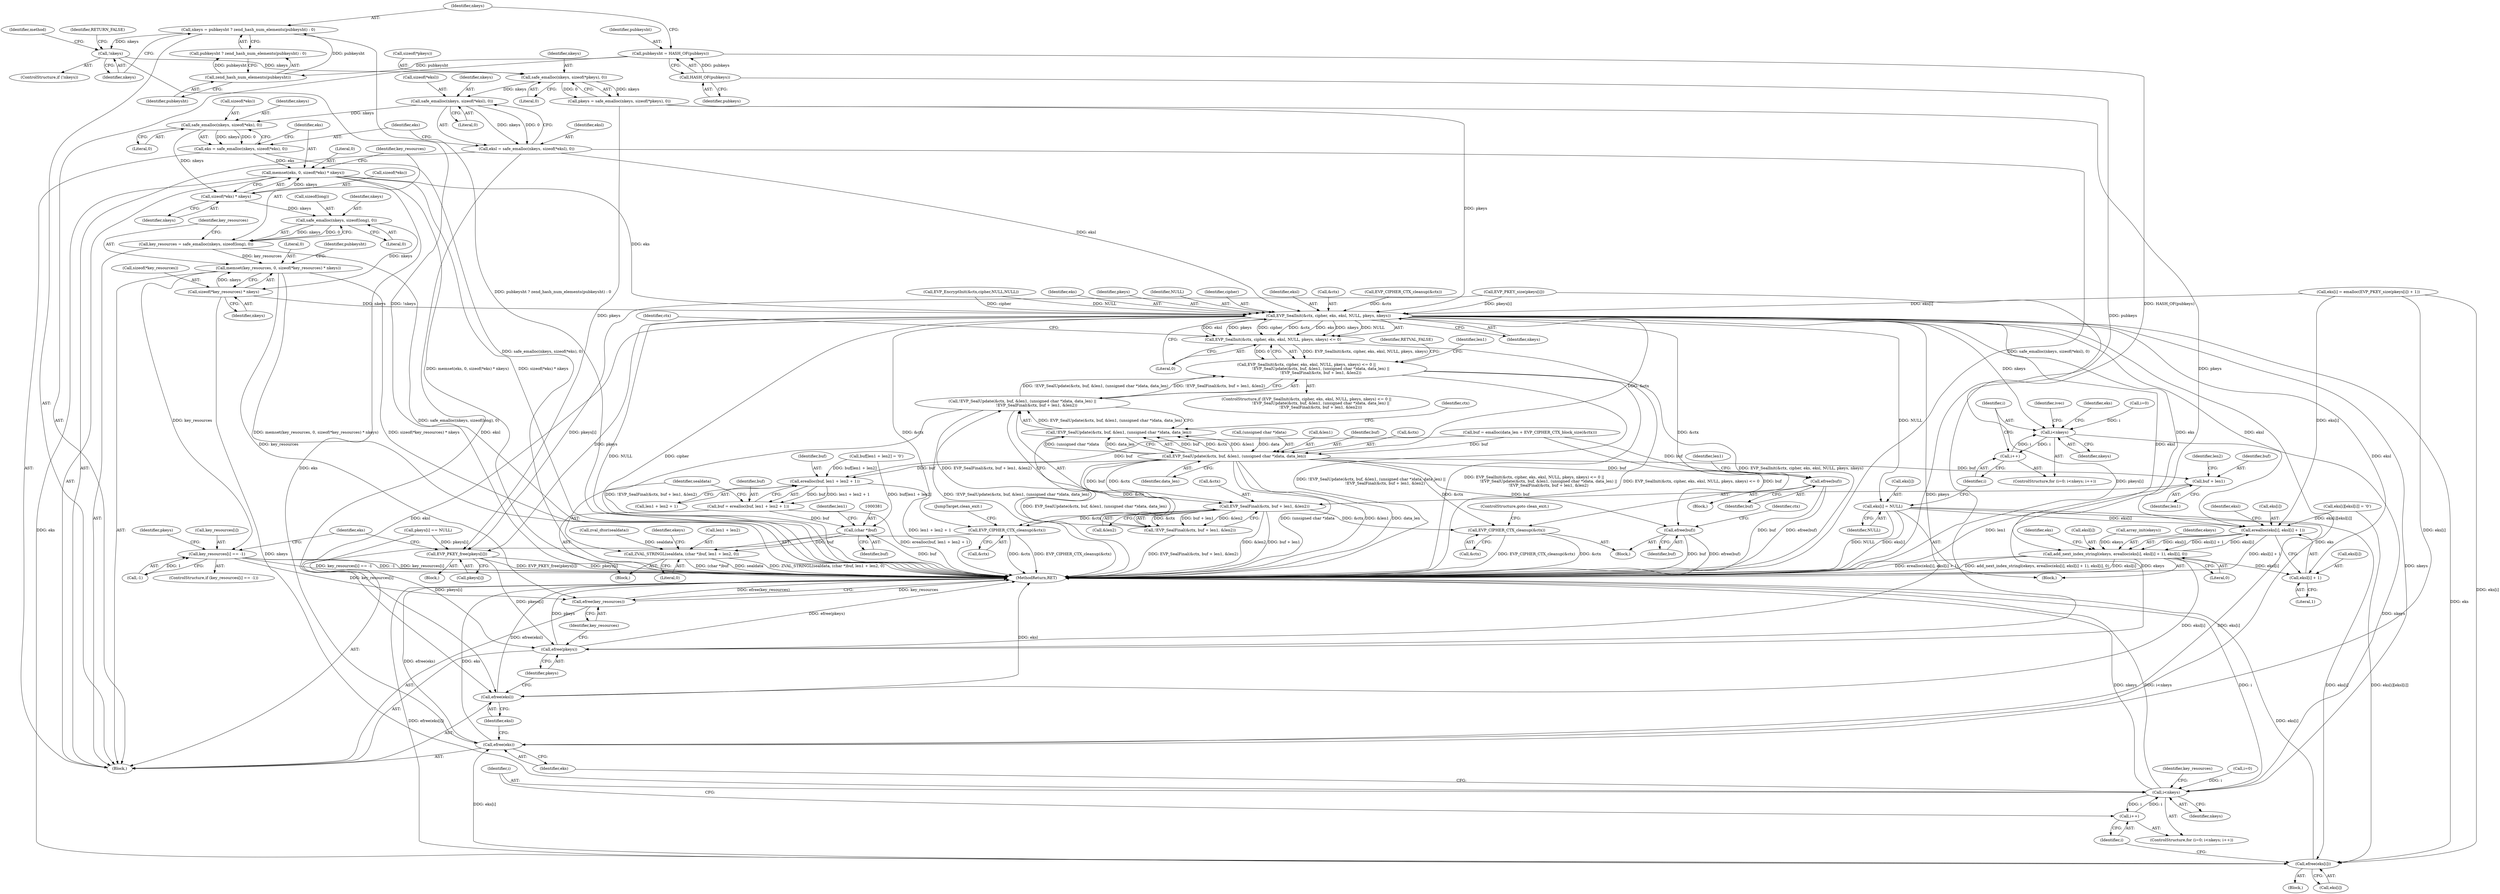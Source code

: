 digraph "0_php_89637c6b41b510c20d262c17483f582f115c66d6@API" {
"1000190" [label="(Call,safe_emalloc(nkeys, sizeof(*eksl), 0))"];
"1000182" [label="(Call,safe_emalloc(nkeys, sizeof(*pkeys), 0))"];
"1000152" [label="(Call,!nkeys)"];
"1000144" [label="(Call,nkeys = pubkeysht ? zend_hash_num_elements(pubkeysht) : 0)"];
"1000148" [label="(Call,zend_hash_num_elements(pubkeysht))"];
"1000140" [label="(Call,pubkeysht = HASH_OF(pubkeys))"];
"1000142" [label="(Call,HASH_OF(pubkeys))"];
"1000188" [label="(Call,eksl = safe_emalloc(nkeys, sizeof(*eksl), 0))"];
"1000314" [label="(Call,EVP_SealInit(&ctx, cipher, eks, eksl, NULL, pkeys, nkeys))"];
"1000313" [label="(Call,EVP_SealInit(&ctx, cipher, eks, eksl, NULL, pkeys, nkeys) <= 0)"];
"1000312" [label="(Call,EVP_SealInit(&ctx, cipher, eks, eksl, NULL, pkeys, nkeys) <= 0 ||\n                       !EVP_SealUpdate(&ctx, buf, &len1, (unsigned char *)data, data_len) ||\n                       !EVP_SealFinal(&ctx, buf + len1, &len2))"];
"1000326" [label="(Call,EVP_SealUpdate(&ctx, buf, &len1, (unsigned char *)data, data_len))"];
"1000325" [label="(Call,!EVP_SealUpdate(&ctx, buf, &len1, (unsigned char *)data, data_len))"];
"1000324" [label="(Call,!EVP_SealUpdate(&ctx, buf, &len1, (unsigned char *)data, data_len) ||\n                       !EVP_SealFinal(&ctx, buf + len1, &len2))"];
"1000337" [label="(Call,EVP_SealFinal(&ctx, buf + len1, &len2))"];
"1000336" [label="(Call,!EVP_SealFinal(&ctx, buf + len1, &len2))"];
"1000349" [label="(Call,EVP_CIPHER_CTX_cleanup(&ctx))"];
"1000464" [label="(Call,EVP_CIPHER_CTX_cleanup(&ctx))"];
"1000340" [label="(Call,buf + len1)"];
"1000347" [label="(Call,efree(buf))"];
"1000371" [label="(Call,erealloc(buf, len1 + len2 + 1))"];
"1000369" [label="(Call,buf = erealloc(buf, len1 + len2 + 1))"];
"1000380" [label="(Call,(char *)buf)"];
"1000378" [label="(Call,ZVAL_STRINGL(sealdata, (char *)buf, len1 + len2, 0))"];
"1000458" [label="(Call,efree(buf))"];
"1000395" [label="(Call,i<nkeys)"];
"1000398" [label="(Call,i++)"];
"1000472" [label="(Call,i<nkeys)"];
"1000475" [label="(Call,i++)"];
"1000412" [label="(Call,erealloc(eks[i], eksl[i] + 1))"];
"1000410" [label="(Call,add_next_index_stringl(ekeys, erealloc(eks[i], eksl[i] + 1), eksl[i], 0))"];
"1000416" [label="(Call,eksl[i] + 1)"];
"1000501" [label="(Call,efree(eksl))"];
"1000425" [label="(Call,eks[i] = NULL)"];
"1000495" [label="(Call,efree(eks[i]))"];
"1000499" [label="(Call,efree(eks))"];
"1000486" [label="(Call,EVP_PKEY_free(pkeys[i]))"];
"1000503" [label="(Call,efree(pkeys))"];
"1000198" [label="(Call,safe_emalloc(nkeys, sizeof(*eks), 0))"];
"1000196" [label="(Call,eks = safe_emalloc(nkeys, sizeof(*eks), 0))"];
"1000204" [label="(Call,memset(eks, 0, sizeof(*eks) * nkeys))"];
"1000207" [label="(Call,sizeof(*eks) * nkeys)"];
"1000214" [label="(Call,safe_emalloc(nkeys, sizeof(long), 0))"];
"1000212" [label="(Call,key_resources = safe_emalloc(nkeys, sizeof(long), 0))"];
"1000219" [label="(Call,memset(key_resources, 0, sizeof(*key_resources) * nkeys))"];
"1000479" [label="(Call,key_resources[i] == -1)"];
"1000505" [label="(Call,efree(key_resources))"];
"1000222" [label="(Call,sizeof(*key_resources) * nkeys)"];
"1000494" [label="(Block,)"];
"1000318" [label="(Identifier,eks)"];
"1000349" [label="(Call,EVP_CIPHER_CTX_cleanup(&ctx))"];
"1000488" [label="(Identifier,pkeys)"];
"1000416" [label="(Call,eksl[i] + 1)"];
"1000427" [label="(Identifier,eks)"];
"1000321" [label="(Identifier,pkeys)"];
"1000384" [label="(Identifier,len1)"];
"1000479" [label="(Call,key_resources[i] == -1)"];
"1000324" [label="(Call,!EVP_SealUpdate(&ctx, buf, &len1, (unsigned char *)data, data_len) ||\n                       !EVP_SealFinal(&ctx, buf + len1, &len2))"];
"1000325" [label="(Call,!EVP_SealUpdate(&ctx, buf, &len1, (unsigned char *)data, data_len))"];
"1000328" [label="(Identifier,ctx)"];
"1000420" [label="(Literal,1)"];
"1000149" [label="(Identifier,pubkeysht)"];
"1000337" [label="(Call,EVP_SealFinal(&ctx, buf + len1, &len2))"];
"1000398" [label="(Call,i++)"];
"1000502" [label="(Identifier,eksl)"];
"1000206" [label="(Literal,0)"];
"1000348" [label="(Identifier,buf)"];
"1000182" [label="(Call,safe_emalloc(nkeys, sizeof(*pkeys), 0))"];
"1000312" [label="(Call,EVP_SealInit(&ctx, cipher, eks, eksl, NULL, pkeys, nkeys) <= 0 ||\n                       !EVP_SealUpdate(&ctx, buf, &len1, (unsigned char *)data, data_len) ||\n                       !EVP_SealFinal(&ctx, buf + len1, &len2))"];
"1000343" [label="(Call,&len2)"];
"1000157" [label="(Identifier,method)"];
"1000397" [label="(Identifier,nkeys)"];
"1000496" [label="(Call,eks[i])"];
"1000311" [label="(ControlStructure,if (EVP_SealInit(&ctx, cipher, eks, eksl, NULL, pkeys, nkeys) <= 0 ||\n                       !EVP_SealUpdate(&ctx, buf, &len1, (unsigned char *)data, data_len) ||\n                       !EVP_SealFinal(&ctx, buf + len1, &len2)))"];
"1000344" [label="(Identifier,len2)"];
"1000506" [label="(Identifier,key_resources)"];
"1000313" [label="(Call,EVP_SealInit(&ctx, cipher, eks, eksl, NULL, pkeys, nkeys) <= 0)"];
"1000211" [label="(Identifier,nkeys)"];
"1000382" [label="(Identifier,buf)"];
"1000421" [label="(Call,eksl[i])"];
"1000472" [label="(Call,i<nkeys)"];
"1000467" [label="(JumpTarget,clean_exit:)"];
"1000221" [label="(Literal,0)"];
"1000219" [label="(Call,memset(key_resources, 0, sizeof(*key_resources) * nkeys))"];
"1000199" [label="(Identifier,nkeys)"];
"1000320" [label="(Identifier,NULL)"];
"1000495" [label="(Call,efree(eks[i]))"];
"1000183" [label="(Identifier,nkeys)"];
"1000204" [label="(Call,memset(eks, 0, sizeof(*eks) * nkeys))"];
"1000485" [label="(Block,)"];
"1000184" [label="(Call,sizeof(*pkeys))"];
"1000144" [label="(Call,nkeys = pubkeysht ? zend_hash_num_elements(pubkeysht) : 0)"];
"1000400" [label="(Block,)"];
"1000146" [label="(Call,pubkeysht ? zend_hash_num_elements(pubkeysht) : 0)"];
"1000352" [label="(ControlStructure,goto clean_exit;)"];
"1000323" [label="(Literal,0)"];
"1000425" [label="(Call,eks[i] = NULL)"];
"1000338" [label="(Call,&ctx)"];
"1000392" [label="(Call,i=0)"];
"1000226" [label="(Identifier,nkeys)"];
"1000422" [label="(Identifier,eksl)"];
"1000369" [label="(Call,buf = erealloc(buf, len1 + len2 + 1))"];
"1000317" [label="(Identifier,cipher)"];
"1000459" [label="(Identifier,buf)"];
"1000410" [label="(Call,add_next_index_stringl(ekeys, erealloc(eks[i], eksl[i] + 1), eksl[i], 0))"];
"1000473" [label="(Identifier,i)"];
"1000196" [label="(Call,eks = safe_emalloc(nkeys, sizeof(*eks), 0))"];
"1000203" [label="(Literal,0)"];
"1000432" [label="(Identifier,ivec)"];
"1000255" [label="(Call,eks[i] = emalloc(EVP_PKEY_size(pkeys[i]) + 1))"];
"1000187" [label="(Literal,0)"];
"1000413" [label="(Call,eks[i])"];
"1000332" [label="(Call,(unsigned char *)data)"];
"1000481" [label="(Identifier,key_resources)"];
"1000228" [label="(Identifier,pubkeysht)"];
"1000190" [label="(Call,safe_emalloc(nkeys, sizeof(*eksl), 0))"];
"1000350" [label="(Call,&ctx)"];
"1000360" [label="(Call,zval_dtor(sealdata))"];
"1000339" [label="(Identifier,ctx)"];
"1000500" [label="(Identifier,eks)"];
"1000356" [label="(Identifier,len1)"];
"1000396" [label="(Identifier,i)"];
"1000153" [label="(Identifier,nkeys)"];
"1000370" [label="(Identifier,buf)"];
"1000223" [label="(Call,sizeof(*key_resources))"];
"1000486" [label="(Call,EVP_PKEY_free(pkeys[i]))"];
"1000501" [label="(Call,efree(eksl))"];
"1000300" [label="(Call,buf = emalloc(data_len + EVP_CIPHER_CTX_block_size(&ctx)))"];
"1000330" [label="(Call,&len1)"];
"1000107" [label="(Block,)"];
"1000188" [label="(Call,eksl = safe_emalloc(nkeys, sizeof(*eksl), 0))"];
"1000388" [label="(Identifier,ekeys)"];
"1000180" [label="(Call,pkeys = safe_emalloc(nkeys, sizeof(*pkeys), 0))"];
"1000215" [label="(Identifier,nkeys)"];
"1000373" [label="(Call,len1 + len2 + 1)"];
"1000483" [label="(Call,-1)"];
"1000468" [label="(ControlStructure,for (i=0; i<nkeys; i++))"];
"1000208" [label="(Call,sizeof(*eks))"];
"1000426" [label="(Call,eks[i])"];
"1000218" [label="(Literal,0)"];
"1000345" [label="(Block,)"];
"1000314" [label="(Call,EVP_SealInit(&ctx, cipher, eks, eksl, NULL, pkeys, nkeys))"];
"1000386" [label="(Literal,0)"];
"1000362" [label="(Call,buf[len1 + len2] = '\0')"];
"1000347" [label="(Call,efree(buf))"];
"1000399" [label="(Identifier,i)"];
"1000505" [label="(Call,efree(key_resources))"];
"1000335" [label="(Identifier,data_len)"];
"1000424" [label="(Literal,0)"];
"1000336" [label="(Call,!EVP_SealFinal(&ctx, buf + len1, &len2))"];
"1000155" [label="(Identifier,RETURN_FALSE)"];
"1000213" [label="(Identifier,key_resources)"];
"1000145" [label="(Identifier,nkeys)"];
"1000342" [label="(Identifier,len1)"];
"1000319" [label="(Identifier,eksl)"];
"1000315" [label="(Call,&ctx)"];
"1000200" [label="(Call,sizeof(*eks))"];
"1000476" [label="(Identifier,i)"];
"1000401" [label="(Call,eks[i][eksl[i]] = '\0')"];
"1000503" [label="(Call,efree(pkeys))"];
"1000261" [label="(Call,EVP_PKEY_size(pkeys[i]))"];
"1000359" [label="(Block,)"];
"1000212" [label="(Call,key_resources = safe_emalloc(nkeys, sizeof(long), 0))"];
"1000152" [label="(Call,!nkeys)"];
"1000389" [label="(Call,array_init(ekeys))"];
"1000220" [label="(Identifier,key_resources)"];
"1000341" [label="(Identifier,buf)"];
"1000457" [label="(Block,)"];
"1000462" [label="(Identifier,len1)"];
"1000480" [label="(Call,key_resources[i])"];
"1000195" [label="(Literal,0)"];
"1000412" [label="(Call,erealloc(eks[i], eksl[i] + 1))"];
"1000465" [label="(Call,&ctx)"];
"1000475" [label="(Call,i++)"];
"1000205" [label="(Identifier,eks)"];
"1000247" [label="(Call,pkeys[i] == NULL)"];
"1000140" [label="(Call,pubkeysht = HASH_OF(pubkeys))"];
"1000417" [label="(Call,eksl[i])"];
"1000192" [label="(Call,sizeof(*eksl))"];
"1000391" [label="(ControlStructure,for (i=0; i<nkeys; i++))"];
"1000222" [label="(Call,sizeof(*key_resources) * nkeys)"];
"1000207" [label="(Call,sizeof(*eks) * nkeys)"];
"1000216" [label="(Call,sizeof(long))"];
"1000458" [label="(Call,efree(buf))"];
"1000346" [label="(Identifier,RETVAL_FALSE)"];
"1000429" [label="(Identifier,NULL)"];
"1000411" [label="(Identifier,ekeys)"];
"1000379" [label="(Identifier,sealdata)"];
"1000329" [label="(Identifier,buf)"];
"1000372" [label="(Identifier,buf)"];
"1000492" [label="(Identifier,eks)"];
"1000499" [label="(Call,efree(eks))"];
"1000340" [label="(Call,buf + len1)"];
"1000507" [label="(MethodReturn,RET)"];
"1000322" [label="(Identifier,nkeys)"];
"1000198" [label="(Call,safe_emalloc(nkeys, sizeof(*eks), 0))"];
"1000504" [label="(Identifier,pkeys)"];
"1000141" [label="(Identifier,pubkeysht)"];
"1000351" [label="(Identifier,ctx)"];
"1000487" [label="(Call,pkeys[i])"];
"1000404" [label="(Identifier,eks)"];
"1000469" [label="(Call,i=0)"];
"1000326" [label="(Call,EVP_SealUpdate(&ctx, buf, &len1, (unsigned char *)data, data_len))"];
"1000148" [label="(Call,zend_hash_num_elements(pubkeysht))"];
"1000197" [label="(Identifier,eks)"];
"1000371" [label="(Call,erealloc(buf, len1 + len2 + 1))"];
"1000378" [label="(Call,ZVAL_STRINGL(sealdata, (char *)buf, len1 + len2, 0))"];
"1000464" [label="(Call,EVP_CIPHER_CTX_cleanup(&ctx))"];
"1000380" [label="(Call,(char *)buf)"];
"1000189" [label="(Identifier,eksl)"];
"1000151" [label="(ControlStructure,if (!nkeys))"];
"1000214" [label="(Call,safe_emalloc(nkeys, sizeof(long), 0))"];
"1000478" [label="(ControlStructure,if (key_resources[i] == -1))"];
"1000142" [label="(Call,HASH_OF(pubkeys))"];
"1000143" [label="(Identifier,pubkeys)"];
"1000395" [label="(Call,i<nkeys)"];
"1000383" [label="(Call,len1 + len2)"];
"1000327" [label="(Call,&ctx)"];
"1000474" [label="(Identifier,nkeys)"];
"1000308" [label="(Call,EVP_CIPHER_CTX_cleanup(&ctx))"];
"1000274" [label="(Call,EVP_EncryptInit(&ctx,cipher,NULL,NULL))"];
"1000191" [label="(Identifier,nkeys)"];
"1000190" -> "1000188"  [label="AST: "];
"1000190" -> "1000195"  [label="CFG: "];
"1000191" -> "1000190"  [label="AST: "];
"1000192" -> "1000190"  [label="AST: "];
"1000195" -> "1000190"  [label="AST: "];
"1000188" -> "1000190"  [label="CFG: "];
"1000190" -> "1000188"  [label="DDG: nkeys"];
"1000190" -> "1000188"  [label="DDG: 0"];
"1000182" -> "1000190"  [label="DDG: nkeys"];
"1000190" -> "1000198"  [label="DDG: nkeys"];
"1000182" -> "1000180"  [label="AST: "];
"1000182" -> "1000187"  [label="CFG: "];
"1000183" -> "1000182"  [label="AST: "];
"1000184" -> "1000182"  [label="AST: "];
"1000187" -> "1000182"  [label="AST: "];
"1000180" -> "1000182"  [label="CFG: "];
"1000182" -> "1000180"  [label="DDG: nkeys"];
"1000182" -> "1000180"  [label="DDG: 0"];
"1000152" -> "1000182"  [label="DDG: nkeys"];
"1000152" -> "1000151"  [label="AST: "];
"1000152" -> "1000153"  [label="CFG: "];
"1000153" -> "1000152"  [label="AST: "];
"1000155" -> "1000152"  [label="CFG: "];
"1000157" -> "1000152"  [label="CFG: "];
"1000152" -> "1000507"  [label="DDG: !nkeys"];
"1000144" -> "1000152"  [label="DDG: nkeys"];
"1000144" -> "1000107"  [label="AST: "];
"1000144" -> "1000146"  [label="CFG: "];
"1000145" -> "1000144"  [label="AST: "];
"1000146" -> "1000144"  [label="AST: "];
"1000153" -> "1000144"  [label="CFG: "];
"1000144" -> "1000507"  [label="DDG: pubkeysht ? zend_hash_num_elements(pubkeysht) : 0"];
"1000148" -> "1000144"  [label="DDG: pubkeysht"];
"1000148" -> "1000146"  [label="AST: "];
"1000148" -> "1000149"  [label="CFG: "];
"1000149" -> "1000148"  [label="AST: "];
"1000146" -> "1000148"  [label="CFG: "];
"1000148" -> "1000146"  [label="DDG: pubkeysht"];
"1000140" -> "1000148"  [label="DDG: pubkeysht"];
"1000140" -> "1000107"  [label="AST: "];
"1000140" -> "1000142"  [label="CFG: "];
"1000141" -> "1000140"  [label="AST: "];
"1000142" -> "1000140"  [label="AST: "];
"1000145" -> "1000140"  [label="CFG: "];
"1000140" -> "1000507"  [label="DDG: HASH_OF(pubkeys)"];
"1000142" -> "1000140"  [label="DDG: pubkeys"];
"1000142" -> "1000143"  [label="CFG: "];
"1000143" -> "1000142"  [label="AST: "];
"1000142" -> "1000507"  [label="DDG: pubkeys"];
"1000188" -> "1000107"  [label="AST: "];
"1000189" -> "1000188"  [label="AST: "];
"1000197" -> "1000188"  [label="CFG: "];
"1000188" -> "1000507"  [label="DDG: safe_emalloc(nkeys, sizeof(*eksl), 0)"];
"1000188" -> "1000314"  [label="DDG: eksl"];
"1000188" -> "1000501"  [label="DDG: eksl"];
"1000314" -> "1000313"  [label="AST: "];
"1000314" -> "1000322"  [label="CFG: "];
"1000315" -> "1000314"  [label="AST: "];
"1000317" -> "1000314"  [label="AST: "];
"1000318" -> "1000314"  [label="AST: "];
"1000319" -> "1000314"  [label="AST: "];
"1000320" -> "1000314"  [label="AST: "];
"1000321" -> "1000314"  [label="AST: "];
"1000322" -> "1000314"  [label="AST: "];
"1000323" -> "1000314"  [label="CFG: "];
"1000314" -> "1000507"  [label="DDG: NULL"];
"1000314" -> "1000507"  [label="DDG: cipher"];
"1000314" -> "1000313"  [label="DDG: eksl"];
"1000314" -> "1000313"  [label="DDG: pkeys"];
"1000314" -> "1000313"  [label="DDG: cipher"];
"1000314" -> "1000313"  [label="DDG: &ctx"];
"1000314" -> "1000313"  [label="DDG: eks"];
"1000314" -> "1000313"  [label="DDG: nkeys"];
"1000314" -> "1000313"  [label="DDG: NULL"];
"1000308" -> "1000314"  [label="DDG: &ctx"];
"1000274" -> "1000314"  [label="DDG: cipher"];
"1000274" -> "1000314"  [label="DDG: NULL"];
"1000204" -> "1000314"  [label="DDG: eks"];
"1000255" -> "1000314"  [label="DDG: eks[i]"];
"1000180" -> "1000314"  [label="DDG: pkeys"];
"1000261" -> "1000314"  [label="DDG: pkeys[i]"];
"1000222" -> "1000314"  [label="DDG: nkeys"];
"1000314" -> "1000326"  [label="DDG: &ctx"];
"1000314" -> "1000349"  [label="DDG: &ctx"];
"1000314" -> "1000395"  [label="DDG: nkeys"];
"1000314" -> "1000412"  [label="DDG: eks"];
"1000314" -> "1000412"  [label="DDG: eksl"];
"1000314" -> "1000416"  [label="DDG: eksl"];
"1000314" -> "1000410"  [label="DDG: eksl"];
"1000314" -> "1000425"  [label="DDG: NULL"];
"1000314" -> "1000464"  [label="DDG: &ctx"];
"1000314" -> "1000472"  [label="DDG: nkeys"];
"1000314" -> "1000486"  [label="DDG: pkeys"];
"1000314" -> "1000495"  [label="DDG: eks"];
"1000314" -> "1000499"  [label="DDG: eks"];
"1000314" -> "1000501"  [label="DDG: eksl"];
"1000314" -> "1000503"  [label="DDG: pkeys"];
"1000313" -> "1000312"  [label="AST: "];
"1000313" -> "1000323"  [label="CFG: "];
"1000323" -> "1000313"  [label="AST: "];
"1000328" -> "1000313"  [label="CFG: "];
"1000312" -> "1000313"  [label="CFG: "];
"1000313" -> "1000507"  [label="DDG: EVP_SealInit(&ctx, cipher, eks, eksl, NULL, pkeys, nkeys)"];
"1000313" -> "1000312"  [label="DDG: EVP_SealInit(&ctx, cipher, eks, eksl, NULL, pkeys, nkeys)"];
"1000313" -> "1000312"  [label="DDG: 0"];
"1000312" -> "1000311"  [label="AST: "];
"1000312" -> "1000324"  [label="CFG: "];
"1000324" -> "1000312"  [label="AST: "];
"1000346" -> "1000312"  [label="CFG: "];
"1000356" -> "1000312"  [label="CFG: "];
"1000312" -> "1000507"  [label="DDG: EVP_SealInit(&ctx, cipher, eks, eksl, NULL, pkeys, nkeys) <= 0 ||\n                       !EVP_SealUpdate(&ctx, buf, &len1, (unsigned char *)data, data_len) ||\n                       !EVP_SealFinal(&ctx, buf + len1, &len2)"];
"1000312" -> "1000507"  [label="DDG: EVP_SealInit(&ctx, cipher, eks, eksl, NULL, pkeys, nkeys) <= 0"];
"1000312" -> "1000507"  [label="DDG: !EVP_SealUpdate(&ctx, buf, &len1, (unsigned char *)data, data_len) ||\n                       !EVP_SealFinal(&ctx, buf + len1, &len2)"];
"1000324" -> "1000312"  [label="DDG: !EVP_SealUpdate(&ctx, buf, &len1, (unsigned char *)data, data_len)"];
"1000324" -> "1000312"  [label="DDG: !EVP_SealFinal(&ctx, buf + len1, &len2)"];
"1000326" -> "1000325"  [label="AST: "];
"1000326" -> "1000335"  [label="CFG: "];
"1000327" -> "1000326"  [label="AST: "];
"1000329" -> "1000326"  [label="AST: "];
"1000330" -> "1000326"  [label="AST: "];
"1000332" -> "1000326"  [label="AST: "];
"1000335" -> "1000326"  [label="AST: "];
"1000325" -> "1000326"  [label="CFG: "];
"1000326" -> "1000507"  [label="DDG: (unsigned char *)data"];
"1000326" -> "1000507"  [label="DDG: &len1"];
"1000326" -> "1000507"  [label="DDG: data_len"];
"1000326" -> "1000325"  [label="DDG: buf"];
"1000326" -> "1000325"  [label="DDG: &ctx"];
"1000326" -> "1000325"  [label="DDG: &len1"];
"1000326" -> "1000325"  [label="DDG: (unsigned char *)data"];
"1000326" -> "1000325"  [label="DDG: data_len"];
"1000300" -> "1000326"  [label="DDG: buf"];
"1000332" -> "1000326"  [label="DDG: data"];
"1000326" -> "1000337"  [label="DDG: &ctx"];
"1000326" -> "1000337"  [label="DDG: buf"];
"1000326" -> "1000340"  [label="DDG: buf"];
"1000326" -> "1000347"  [label="DDG: buf"];
"1000326" -> "1000349"  [label="DDG: &ctx"];
"1000326" -> "1000371"  [label="DDG: buf"];
"1000326" -> "1000458"  [label="DDG: buf"];
"1000326" -> "1000464"  [label="DDG: &ctx"];
"1000325" -> "1000324"  [label="AST: "];
"1000339" -> "1000325"  [label="CFG: "];
"1000324" -> "1000325"  [label="CFG: "];
"1000325" -> "1000507"  [label="DDG: EVP_SealUpdate(&ctx, buf, &len1, (unsigned char *)data, data_len)"];
"1000325" -> "1000324"  [label="DDG: EVP_SealUpdate(&ctx, buf, &len1, (unsigned char *)data, data_len)"];
"1000324" -> "1000336"  [label="CFG: "];
"1000336" -> "1000324"  [label="AST: "];
"1000324" -> "1000507"  [label="DDG: !EVP_SealFinal(&ctx, buf + len1, &len2)"];
"1000324" -> "1000507"  [label="DDG: !EVP_SealUpdate(&ctx, buf, &len1, (unsigned char *)data, data_len)"];
"1000336" -> "1000324"  [label="DDG: EVP_SealFinal(&ctx, buf + len1, &len2)"];
"1000337" -> "1000336"  [label="AST: "];
"1000337" -> "1000343"  [label="CFG: "];
"1000338" -> "1000337"  [label="AST: "];
"1000340" -> "1000337"  [label="AST: "];
"1000343" -> "1000337"  [label="AST: "];
"1000336" -> "1000337"  [label="CFG: "];
"1000337" -> "1000507"  [label="DDG: &len2"];
"1000337" -> "1000507"  [label="DDG: buf + len1"];
"1000337" -> "1000336"  [label="DDG: &ctx"];
"1000337" -> "1000336"  [label="DDG: buf + len1"];
"1000337" -> "1000336"  [label="DDG: &len2"];
"1000337" -> "1000349"  [label="DDG: &ctx"];
"1000337" -> "1000464"  [label="DDG: &ctx"];
"1000336" -> "1000507"  [label="DDG: EVP_SealFinal(&ctx, buf + len1, &len2)"];
"1000349" -> "1000345"  [label="AST: "];
"1000349" -> "1000350"  [label="CFG: "];
"1000350" -> "1000349"  [label="AST: "];
"1000352" -> "1000349"  [label="CFG: "];
"1000349" -> "1000507"  [label="DDG: EVP_CIPHER_CTX_cleanup(&ctx)"];
"1000349" -> "1000507"  [label="DDG: &ctx"];
"1000464" -> "1000107"  [label="AST: "];
"1000464" -> "1000465"  [label="CFG: "];
"1000465" -> "1000464"  [label="AST: "];
"1000467" -> "1000464"  [label="CFG: "];
"1000464" -> "1000507"  [label="DDG: &ctx"];
"1000464" -> "1000507"  [label="DDG: EVP_CIPHER_CTX_cleanup(&ctx)"];
"1000340" -> "1000342"  [label="CFG: "];
"1000341" -> "1000340"  [label="AST: "];
"1000342" -> "1000340"  [label="AST: "];
"1000344" -> "1000340"  [label="CFG: "];
"1000340" -> "1000507"  [label="DDG: len1"];
"1000347" -> "1000345"  [label="AST: "];
"1000347" -> "1000348"  [label="CFG: "];
"1000348" -> "1000347"  [label="AST: "];
"1000351" -> "1000347"  [label="CFG: "];
"1000347" -> "1000507"  [label="DDG: buf"];
"1000347" -> "1000507"  [label="DDG: efree(buf)"];
"1000300" -> "1000347"  [label="DDG: buf"];
"1000371" -> "1000369"  [label="AST: "];
"1000371" -> "1000373"  [label="CFG: "];
"1000372" -> "1000371"  [label="AST: "];
"1000373" -> "1000371"  [label="AST: "];
"1000369" -> "1000371"  [label="CFG: "];
"1000371" -> "1000507"  [label="DDG: len1 + len2 + 1"];
"1000371" -> "1000369"  [label="DDG: buf"];
"1000371" -> "1000369"  [label="DDG: len1 + len2 + 1"];
"1000300" -> "1000371"  [label="DDG: buf"];
"1000362" -> "1000371"  [label="DDG: buf[len1 + len2]"];
"1000369" -> "1000359"  [label="AST: "];
"1000370" -> "1000369"  [label="AST: "];
"1000379" -> "1000369"  [label="CFG: "];
"1000369" -> "1000507"  [label="DDG: erealloc(buf, len1 + len2 + 1)"];
"1000369" -> "1000380"  [label="DDG: buf"];
"1000380" -> "1000378"  [label="AST: "];
"1000380" -> "1000382"  [label="CFG: "];
"1000381" -> "1000380"  [label="AST: "];
"1000382" -> "1000380"  [label="AST: "];
"1000384" -> "1000380"  [label="CFG: "];
"1000380" -> "1000507"  [label="DDG: buf"];
"1000380" -> "1000378"  [label="DDG: buf"];
"1000362" -> "1000380"  [label="DDG: buf[len1 + len2]"];
"1000378" -> "1000359"  [label="AST: "];
"1000378" -> "1000386"  [label="CFG: "];
"1000379" -> "1000378"  [label="AST: "];
"1000383" -> "1000378"  [label="AST: "];
"1000386" -> "1000378"  [label="AST: "];
"1000388" -> "1000378"  [label="CFG: "];
"1000378" -> "1000507"  [label="DDG: (char *)buf"];
"1000378" -> "1000507"  [label="DDG: sealdata"];
"1000378" -> "1000507"  [label="DDG: ZVAL_STRINGL(sealdata, (char *)buf, len1 + len2, 0)"];
"1000360" -> "1000378"  [label="DDG: sealdata"];
"1000458" -> "1000457"  [label="AST: "];
"1000458" -> "1000459"  [label="CFG: "];
"1000459" -> "1000458"  [label="AST: "];
"1000462" -> "1000458"  [label="CFG: "];
"1000458" -> "1000507"  [label="DDG: buf"];
"1000458" -> "1000507"  [label="DDG: efree(buf)"];
"1000300" -> "1000458"  [label="DDG: buf"];
"1000395" -> "1000391"  [label="AST: "];
"1000395" -> "1000397"  [label="CFG: "];
"1000396" -> "1000395"  [label="AST: "];
"1000397" -> "1000395"  [label="AST: "];
"1000404" -> "1000395"  [label="CFG: "];
"1000432" -> "1000395"  [label="CFG: "];
"1000392" -> "1000395"  [label="DDG: i"];
"1000398" -> "1000395"  [label="DDG: i"];
"1000395" -> "1000398"  [label="DDG: i"];
"1000395" -> "1000472"  [label="DDG: nkeys"];
"1000398" -> "1000391"  [label="AST: "];
"1000398" -> "1000399"  [label="CFG: "];
"1000399" -> "1000398"  [label="AST: "];
"1000396" -> "1000398"  [label="CFG: "];
"1000472" -> "1000468"  [label="AST: "];
"1000472" -> "1000474"  [label="CFG: "];
"1000473" -> "1000472"  [label="AST: "];
"1000474" -> "1000472"  [label="AST: "];
"1000481" -> "1000472"  [label="CFG: "];
"1000500" -> "1000472"  [label="CFG: "];
"1000472" -> "1000507"  [label="DDG: nkeys"];
"1000472" -> "1000507"  [label="DDG: i<nkeys"];
"1000472" -> "1000507"  [label="DDG: i"];
"1000475" -> "1000472"  [label="DDG: i"];
"1000469" -> "1000472"  [label="DDG: i"];
"1000222" -> "1000472"  [label="DDG: nkeys"];
"1000472" -> "1000475"  [label="DDG: i"];
"1000475" -> "1000468"  [label="AST: "];
"1000475" -> "1000476"  [label="CFG: "];
"1000476" -> "1000475"  [label="AST: "];
"1000473" -> "1000475"  [label="CFG: "];
"1000412" -> "1000410"  [label="AST: "];
"1000412" -> "1000416"  [label="CFG: "];
"1000413" -> "1000412"  [label="AST: "];
"1000416" -> "1000412"  [label="AST: "];
"1000422" -> "1000412"  [label="CFG: "];
"1000412" -> "1000507"  [label="DDG: eksl[i] + 1"];
"1000412" -> "1000410"  [label="DDG: eks[i]"];
"1000412" -> "1000410"  [label="DDG: eksl[i] + 1"];
"1000401" -> "1000412"  [label="DDG: eks[i][eksl[i]]"];
"1000425" -> "1000412"  [label="DDG: eks[i]"];
"1000255" -> "1000412"  [label="DDG: eks[i]"];
"1000410" -> "1000412"  [label="DDG: eksl[i]"];
"1000410" -> "1000400"  [label="AST: "];
"1000410" -> "1000424"  [label="CFG: "];
"1000411" -> "1000410"  [label="AST: "];
"1000421" -> "1000410"  [label="AST: "];
"1000424" -> "1000410"  [label="AST: "];
"1000427" -> "1000410"  [label="CFG: "];
"1000410" -> "1000507"  [label="DDG: ekeys"];
"1000410" -> "1000507"  [label="DDG: erealloc(eks[i], eksl[i] + 1)"];
"1000410" -> "1000507"  [label="DDG: add_next_index_stringl(ekeys, erealloc(eks[i], eksl[i] + 1), eksl[i], 0)"];
"1000410" -> "1000507"  [label="DDG: eksl[i]"];
"1000389" -> "1000410"  [label="DDG: ekeys"];
"1000410" -> "1000416"  [label="DDG: eksl[i]"];
"1000410" -> "1000501"  [label="DDG: eksl[i]"];
"1000416" -> "1000420"  [label="CFG: "];
"1000417" -> "1000416"  [label="AST: "];
"1000420" -> "1000416"  [label="AST: "];
"1000501" -> "1000107"  [label="AST: "];
"1000501" -> "1000502"  [label="CFG: "];
"1000502" -> "1000501"  [label="AST: "];
"1000504" -> "1000501"  [label="CFG: "];
"1000501" -> "1000507"  [label="DDG: eksl"];
"1000501" -> "1000507"  [label="DDG: efree(eksl)"];
"1000425" -> "1000400"  [label="AST: "];
"1000425" -> "1000429"  [label="CFG: "];
"1000426" -> "1000425"  [label="AST: "];
"1000429" -> "1000425"  [label="AST: "];
"1000399" -> "1000425"  [label="CFG: "];
"1000425" -> "1000507"  [label="DDG: eks[i]"];
"1000425" -> "1000507"  [label="DDG: NULL"];
"1000425" -> "1000495"  [label="DDG: eks[i]"];
"1000425" -> "1000499"  [label="DDG: eks[i]"];
"1000495" -> "1000494"  [label="AST: "];
"1000495" -> "1000496"  [label="CFG: "];
"1000496" -> "1000495"  [label="AST: "];
"1000476" -> "1000495"  [label="CFG: "];
"1000495" -> "1000507"  [label="DDG: eks[i]"];
"1000495" -> "1000507"  [label="DDG: efree(eks[i])"];
"1000401" -> "1000495"  [label="DDG: eks[i][eksl[i]]"];
"1000204" -> "1000495"  [label="DDG: eks"];
"1000255" -> "1000495"  [label="DDG: eks[i]"];
"1000495" -> "1000499"  [label="DDG: eks[i]"];
"1000499" -> "1000107"  [label="AST: "];
"1000499" -> "1000500"  [label="CFG: "];
"1000500" -> "1000499"  [label="AST: "];
"1000502" -> "1000499"  [label="CFG: "];
"1000499" -> "1000507"  [label="DDG: efree(eks)"];
"1000499" -> "1000507"  [label="DDG: eks"];
"1000204" -> "1000499"  [label="DDG: eks"];
"1000255" -> "1000499"  [label="DDG: eks[i]"];
"1000486" -> "1000485"  [label="AST: "];
"1000486" -> "1000487"  [label="CFG: "];
"1000487" -> "1000486"  [label="AST: "];
"1000492" -> "1000486"  [label="CFG: "];
"1000486" -> "1000507"  [label="DDG: EVP_PKEY_free(pkeys[i])"];
"1000486" -> "1000507"  [label="DDG: pkeys[i]"];
"1000247" -> "1000486"  [label="DDG: pkeys[i]"];
"1000180" -> "1000486"  [label="DDG: pkeys"];
"1000261" -> "1000486"  [label="DDG: pkeys[i]"];
"1000486" -> "1000503"  [label="DDG: pkeys[i]"];
"1000503" -> "1000107"  [label="AST: "];
"1000503" -> "1000504"  [label="CFG: "];
"1000504" -> "1000503"  [label="AST: "];
"1000506" -> "1000503"  [label="CFG: "];
"1000503" -> "1000507"  [label="DDG: efree(pkeys)"];
"1000503" -> "1000507"  [label="DDG: pkeys"];
"1000247" -> "1000503"  [label="DDG: pkeys[i]"];
"1000180" -> "1000503"  [label="DDG: pkeys"];
"1000261" -> "1000503"  [label="DDG: pkeys[i]"];
"1000198" -> "1000196"  [label="AST: "];
"1000198" -> "1000203"  [label="CFG: "];
"1000199" -> "1000198"  [label="AST: "];
"1000200" -> "1000198"  [label="AST: "];
"1000203" -> "1000198"  [label="AST: "];
"1000196" -> "1000198"  [label="CFG: "];
"1000198" -> "1000196"  [label="DDG: nkeys"];
"1000198" -> "1000196"  [label="DDG: 0"];
"1000198" -> "1000207"  [label="DDG: nkeys"];
"1000196" -> "1000107"  [label="AST: "];
"1000197" -> "1000196"  [label="AST: "];
"1000205" -> "1000196"  [label="CFG: "];
"1000196" -> "1000507"  [label="DDG: safe_emalloc(nkeys, sizeof(*eks), 0)"];
"1000196" -> "1000204"  [label="DDG: eks"];
"1000204" -> "1000107"  [label="AST: "];
"1000204" -> "1000207"  [label="CFG: "];
"1000205" -> "1000204"  [label="AST: "];
"1000206" -> "1000204"  [label="AST: "];
"1000207" -> "1000204"  [label="AST: "];
"1000213" -> "1000204"  [label="CFG: "];
"1000204" -> "1000507"  [label="DDG: sizeof(*eks) * nkeys"];
"1000204" -> "1000507"  [label="DDG: memset(eks, 0, sizeof(*eks) * nkeys)"];
"1000207" -> "1000204"  [label="DDG: nkeys"];
"1000207" -> "1000211"  [label="CFG: "];
"1000208" -> "1000207"  [label="AST: "];
"1000211" -> "1000207"  [label="AST: "];
"1000207" -> "1000214"  [label="DDG: nkeys"];
"1000214" -> "1000212"  [label="AST: "];
"1000214" -> "1000218"  [label="CFG: "];
"1000215" -> "1000214"  [label="AST: "];
"1000216" -> "1000214"  [label="AST: "];
"1000218" -> "1000214"  [label="AST: "];
"1000212" -> "1000214"  [label="CFG: "];
"1000214" -> "1000212"  [label="DDG: nkeys"];
"1000214" -> "1000212"  [label="DDG: 0"];
"1000214" -> "1000222"  [label="DDG: nkeys"];
"1000212" -> "1000107"  [label="AST: "];
"1000213" -> "1000212"  [label="AST: "];
"1000220" -> "1000212"  [label="CFG: "];
"1000212" -> "1000507"  [label="DDG: safe_emalloc(nkeys, sizeof(long), 0)"];
"1000212" -> "1000219"  [label="DDG: key_resources"];
"1000219" -> "1000107"  [label="AST: "];
"1000219" -> "1000222"  [label="CFG: "];
"1000220" -> "1000219"  [label="AST: "];
"1000221" -> "1000219"  [label="AST: "];
"1000222" -> "1000219"  [label="AST: "];
"1000228" -> "1000219"  [label="CFG: "];
"1000219" -> "1000507"  [label="DDG: memset(key_resources, 0, sizeof(*key_resources) * nkeys)"];
"1000219" -> "1000507"  [label="DDG: sizeof(*key_resources) * nkeys"];
"1000222" -> "1000219"  [label="DDG: nkeys"];
"1000219" -> "1000479"  [label="DDG: key_resources"];
"1000219" -> "1000505"  [label="DDG: key_resources"];
"1000479" -> "1000478"  [label="AST: "];
"1000479" -> "1000483"  [label="CFG: "];
"1000480" -> "1000479"  [label="AST: "];
"1000483" -> "1000479"  [label="AST: "];
"1000488" -> "1000479"  [label="CFG: "];
"1000492" -> "1000479"  [label="CFG: "];
"1000479" -> "1000507"  [label="DDG: -1"];
"1000479" -> "1000507"  [label="DDG: key_resources[i] == -1"];
"1000479" -> "1000507"  [label="DDG: key_resources[i]"];
"1000483" -> "1000479"  [label="DDG: 1"];
"1000479" -> "1000505"  [label="DDG: key_resources[i]"];
"1000505" -> "1000107"  [label="AST: "];
"1000505" -> "1000506"  [label="CFG: "];
"1000506" -> "1000505"  [label="AST: "];
"1000507" -> "1000505"  [label="CFG: "];
"1000505" -> "1000507"  [label="DDG: key_resources"];
"1000505" -> "1000507"  [label="DDG: efree(key_resources)"];
"1000222" -> "1000226"  [label="CFG: "];
"1000223" -> "1000222"  [label="AST: "];
"1000226" -> "1000222"  [label="AST: "];
}
